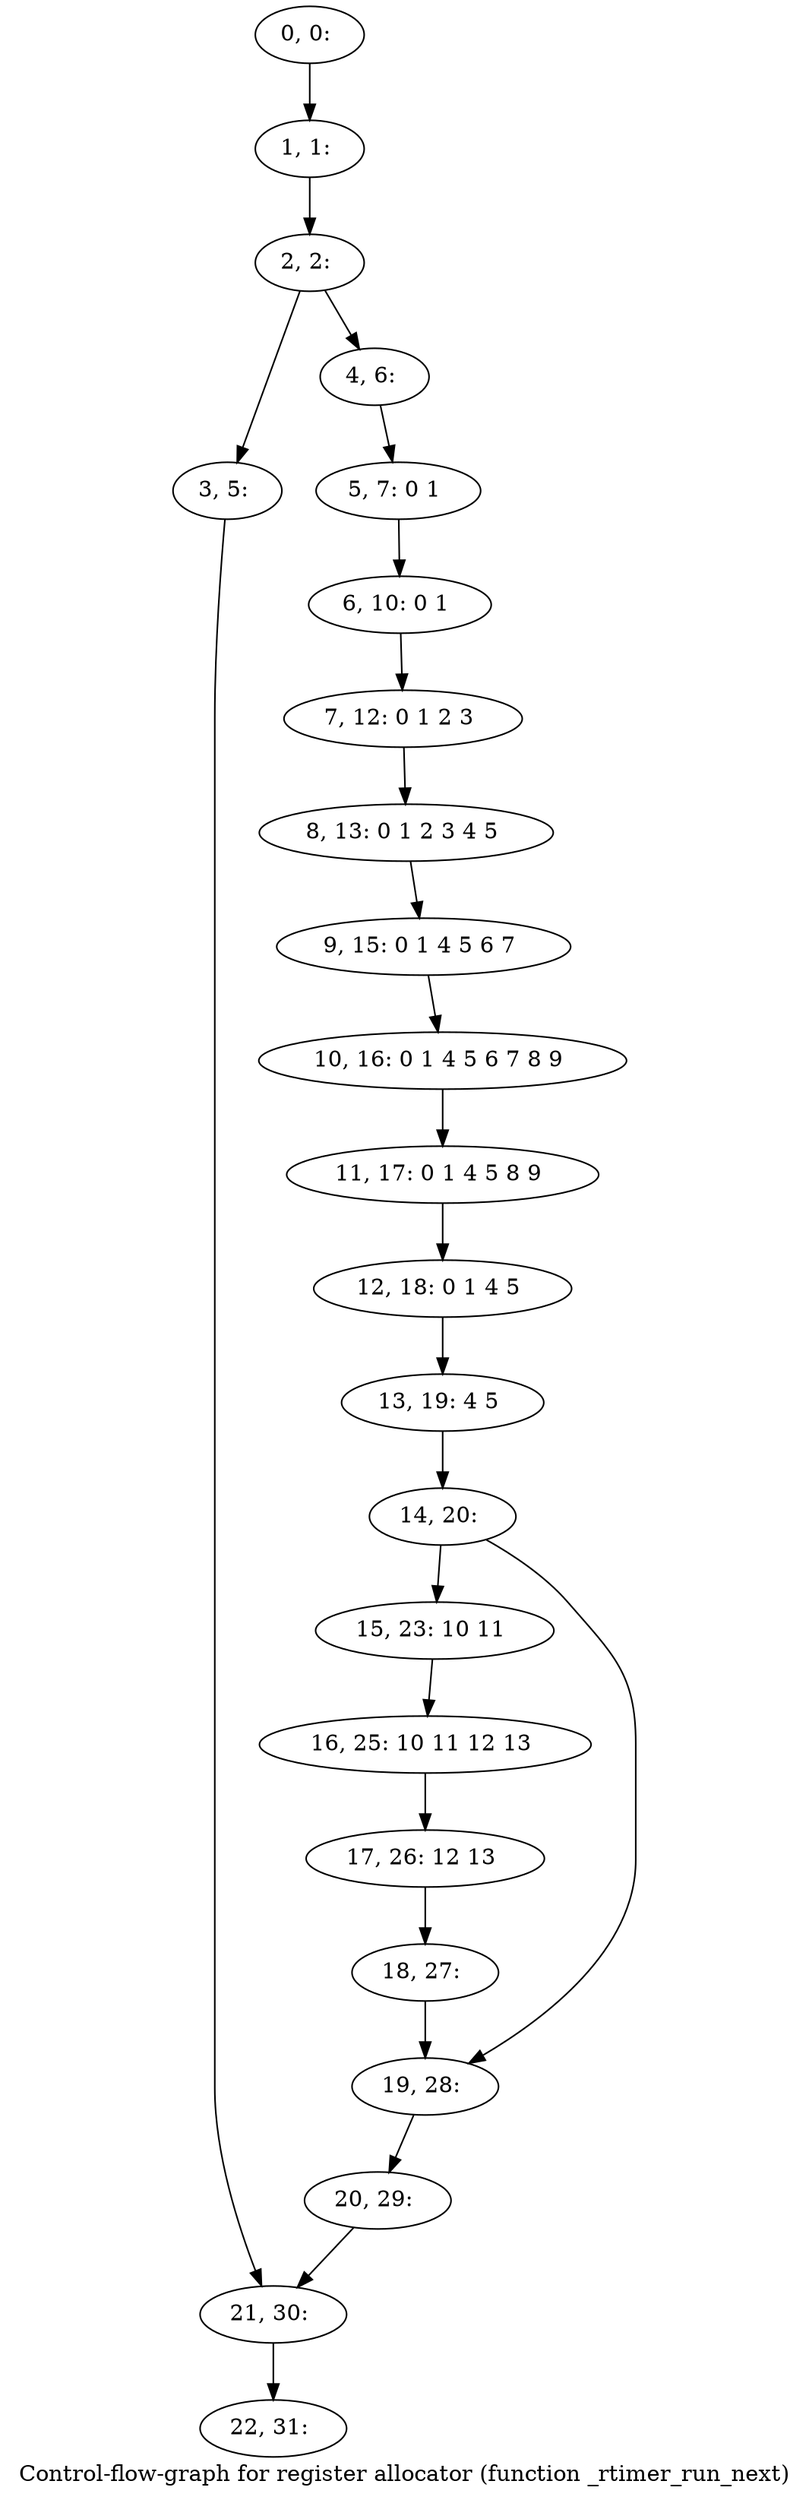 digraph G {
graph [label="Control-flow-graph for register allocator (function _rtimer_run_next)"]
0[label="0, 0: "];
1[label="1, 1: "];
2[label="2, 2: "];
3[label="3, 5: "];
4[label="4, 6: "];
5[label="5, 7: 0 1 "];
6[label="6, 10: 0 1 "];
7[label="7, 12: 0 1 2 3 "];
8[label="8, 13: 0 1 2 3 4 5 "];
9[label="9, 15: 0 1 4 5 6 7 "];
10[label="10, 16: 0 1 4 5 6 7 8 9 "];
11[label="11, 17: 0 1 4 5 8 9 "];
12[label="12, 18: 0 1 4 5 "];
13[label="13, 19: 4 5 "];
14[label="14, 20: "];
15[label="15, 23: 10 11 "];
16[label="16, 25: 10 11 12 13 "];
17[label="17, 26: 12 13 "];
18[label="18, 27: "];
19[label="19, 28: "];
20[label="20, 29: "];
21[label="21, 30: "];
22[label="22, 31: "];
0->1 ;
1->2 ;
2->3 ;
2->4 ;
3->21 ;
4->5 ;
5->6 ;
6->7 ;
7->8 ;
8->9 ;
9->10 ;
10->11 ;
11->12 ;
12->13 ;
13->14 ;
14->15 ;
14->19 ;
15->16 ;
16->17 ;
17->18 ;
18->19 ;
19->20 ;
20->21 ;
21->22 ;
}
